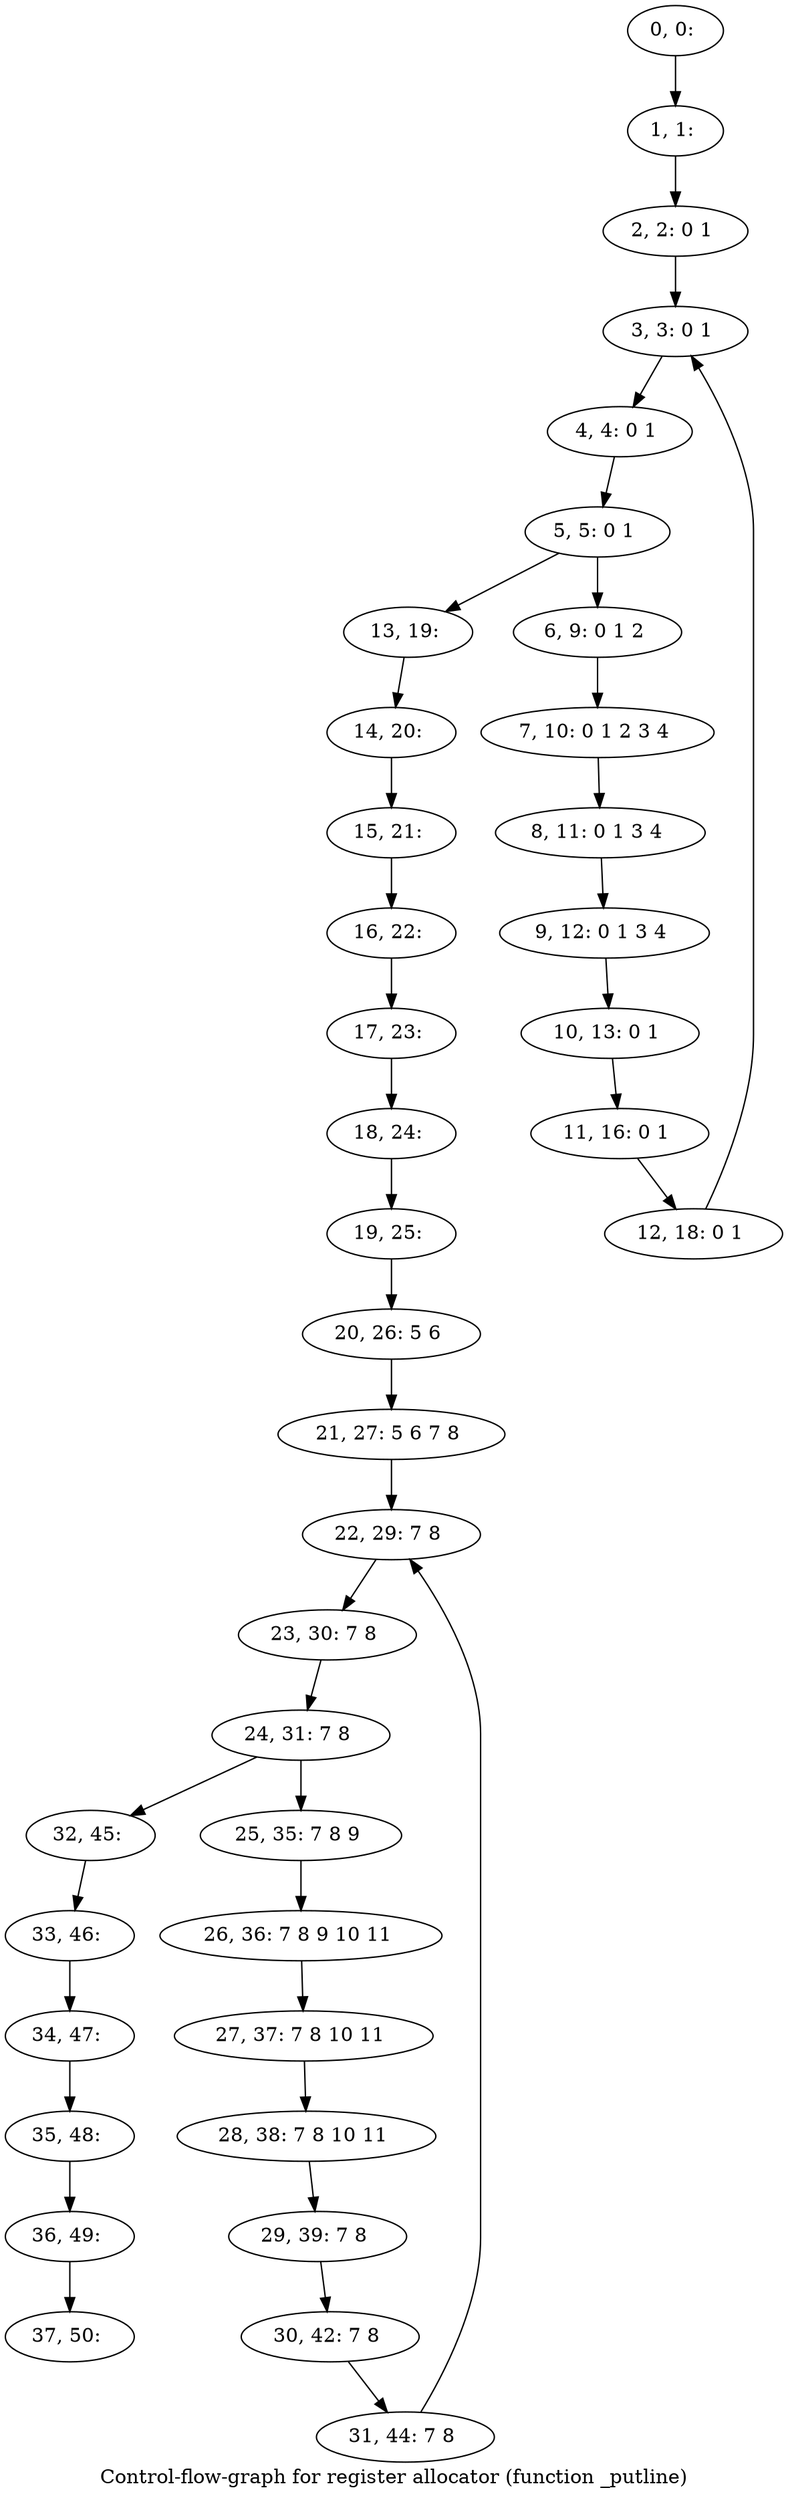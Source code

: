 digraph G {
graph [label="Control-flow-graph for register allocator (function _putline)"]
0[label="0, 0: "];
1[label="1, 1: "];
2[label="2, 2: 0 1 "];
3[label="3, 3: 0 1 "];
4[label="4, 4: 0 1 "];
5[label="5, 5: 0 1 "];
6[label="6, 9: 0 1 2 "];
7[label="7, 10: 0 1 2 3 4 "];
8[label="8, 11: 0 1 3 4 "];
9[label="9, 12: 0 1 3 4 "];
10[label="10, 13: 0 1 "];
11[label="11, 16: 0 1 "];
12[label="12, 18: 0 1 "];
13[label="13, 19: "];
14[label="14, 20: "];
15[label="15, 21: "];
16[label="16, 22: "];
17[label="17, 23: "];
18[label="18, 24: "];
19[label="19, 25: "];
20[label="20, 26: 5 6 "];
21[label="21, 27: 5 6 7 8 "];
22[label="22, 29: 7 8 "];
23[label="23, 30: 7 8 "];
24[label="24, 31: 7 8 "];
25[label="25, 35: 7 8 9 "];
26[label="26, 36: 7 8 9 10 11 "];
27[label="27, 37: 7 8 10 11 "];
28[label="28, 38: 7 8 10 11 "];
29[label="29, 39: 7 8 "];
30[label="30, 42: 7 8 "];
31[label="31, 44: 7 8 "];
32[label="32, 45: "];
33[label="33, 46: "];
34[label="34, 47: "];
35[label="35, 48: "];
36[label="36, 49: "];
37[label="37, 50: "];
0->1 ;
1->2 ;
2->3 ;
3->4 ;
4->5 ;
5->6 ;
5->13 ;
6->7 ;
7->8 ;
8->9 ;
9->10 ;
10->11 ;
11->12 ;
12->3 ;
13->14 ;
14->15 ;
15->16 ;
16->17 ;
17->18 ;
18->19 ;
19->20 ;
20->21 ;
21->22 ;
22->23 ;
23->24 ;
24->25 ;
24->32 ;
25->26 ;
26->27 ;
27->28 ;
28->29 ;
29->30 ;
30->31 ;
31->22 ;
32->33 ;
33->34 ;
34->35 ;
35->36 ;
36->37 ;
}
